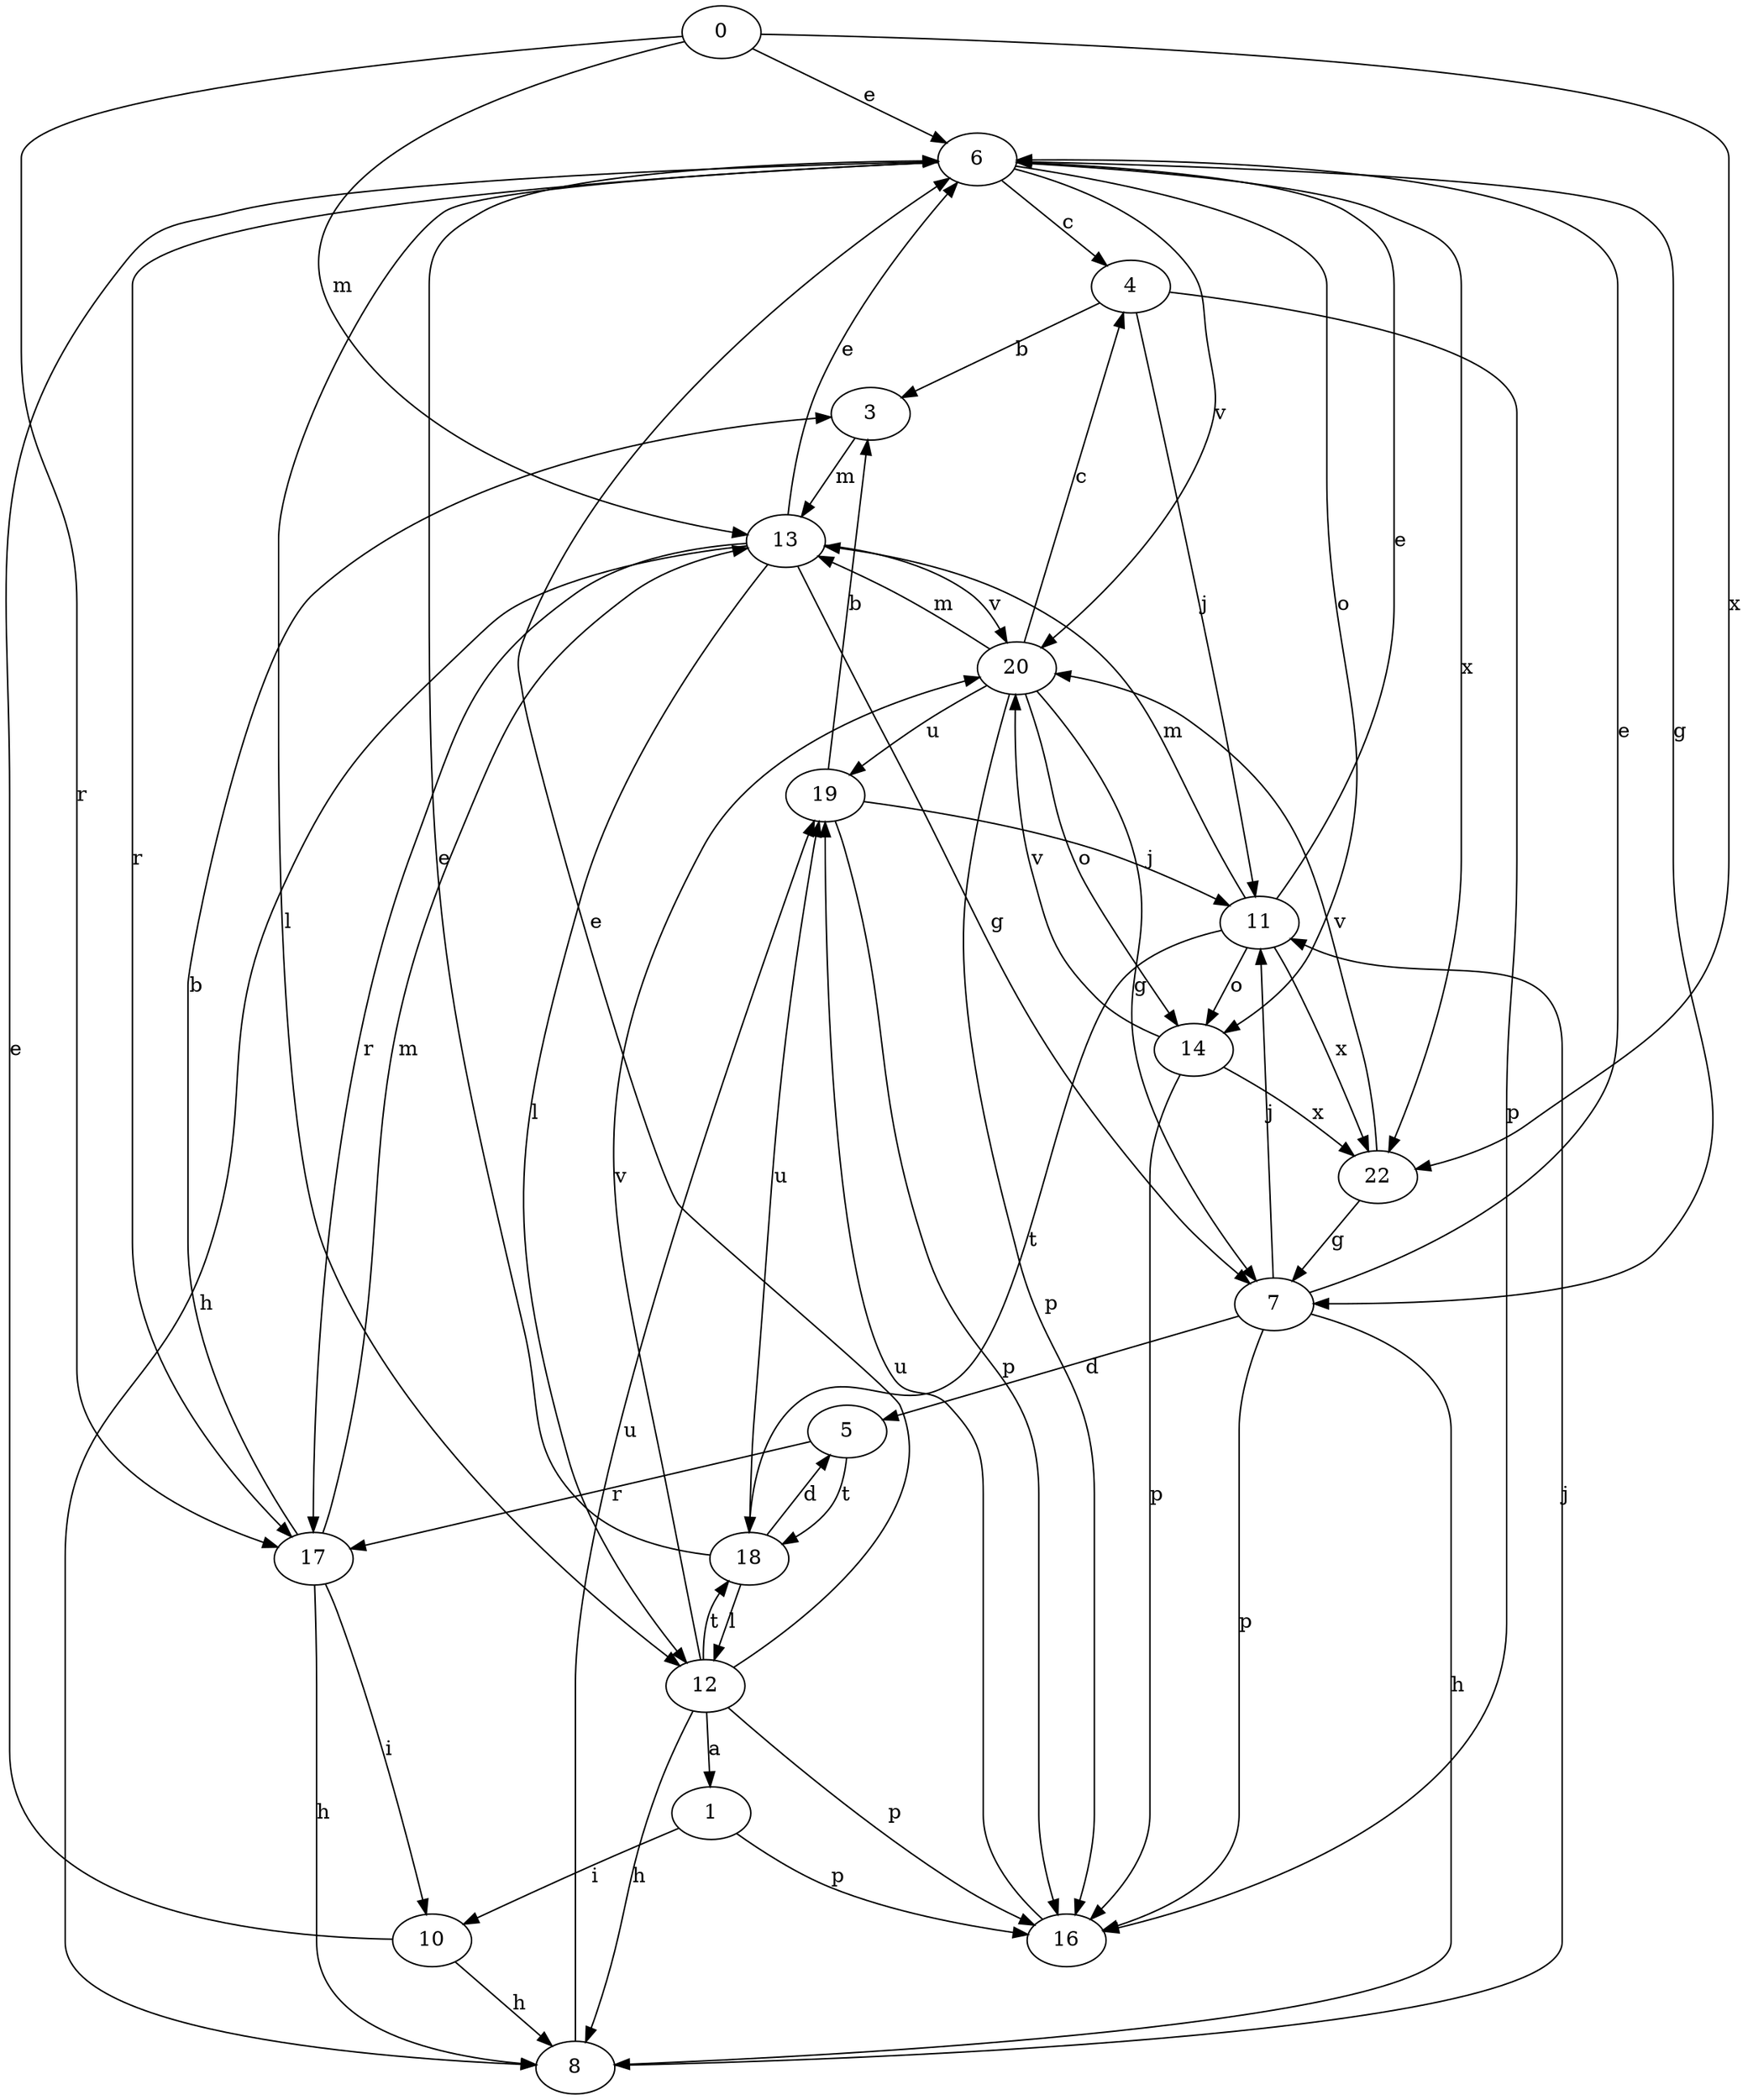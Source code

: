 strict digraph  {
0;
1;
3;
4;
5;
6;
7;
8;
10;
11;
12;
13;
14;
16;
17;
18;
19;
20;
22;
0 -> 6  [label=e];
0 -> 13  [label=m];
0 -> 17  [label=r];
0 -> 22  [label=x];
1 -> 10  [label=i];
1 -> 16  [label=p];
3 -> 13  [label=m];
4 -> 3  [label=b];
4 -> 11  [label=j];
4 -> 16  [label=p];
5 -> 17  [label=r];
5 -> 18  [label=t];
6 -> 4  [label=c];
6 -> 7  [label=g];
6 -> 12  [label=l];
6 -> 14  [label=o];
6 -> 17  [label=r];
6 -> 20  [label=v];
6 -> 22  [label=x];
7 -> 5  [label=d];
7 -> 6  [label=e];
7 -> 8  [label=h];
7 -> 11  [label=j];
7 -> 16  [label=p];
8 -> 11  [label=j];
8 -> 19  [label=u];
10 -> 6  [label=e];
10 -> 8  [label=h];
11 -> 6  [label=e];
11 -> 13  [label=m];
11 -> 14  [label=o];
11 -> 18  [label=t];
11 -> 22  [label=x];
12 -> 1  [label=a];
12 -> 6  [label=e];
12 -> 8  [label=h];
12 -> 16  [label=p];
12 -> 18  [label=t];
12 -> 20  [label=v];
13 -> 6  [label=e];
13 -> 7  [label=g];
13 -> 8  [label=h];
13 -> 12  [label=l];
13 -> 17  [label=r];
13 -> 20  [label=v];
14 -> 16  [label=p];
14 -> 20  [label=v];
14 -> 22  [label=x];
16 -> 19  [label=u];
17 -> 3  [label=b];
17 -> 8  [label=h];
17 -> 10  [label=i];
17 -> 13  [label=m];
18 -> 5  [label=d];
18 -> 6  [label=e];
18 -> 12  [label=l];
18 -> 19  [label=u];
19 -> 3  [label=b];
19 -> 11  [label=j];
19 -> 16  [label=p];
20 -> 4  [label=c];
20 -> 7  [label=g];
20 -> 13  [label=m];
20 -> 14  [label=o];
20 -> 16  [label=p];
20 -> 19  [label=u];
22 -> 7  [label=g];
22 -> 20  [label=v];
}
